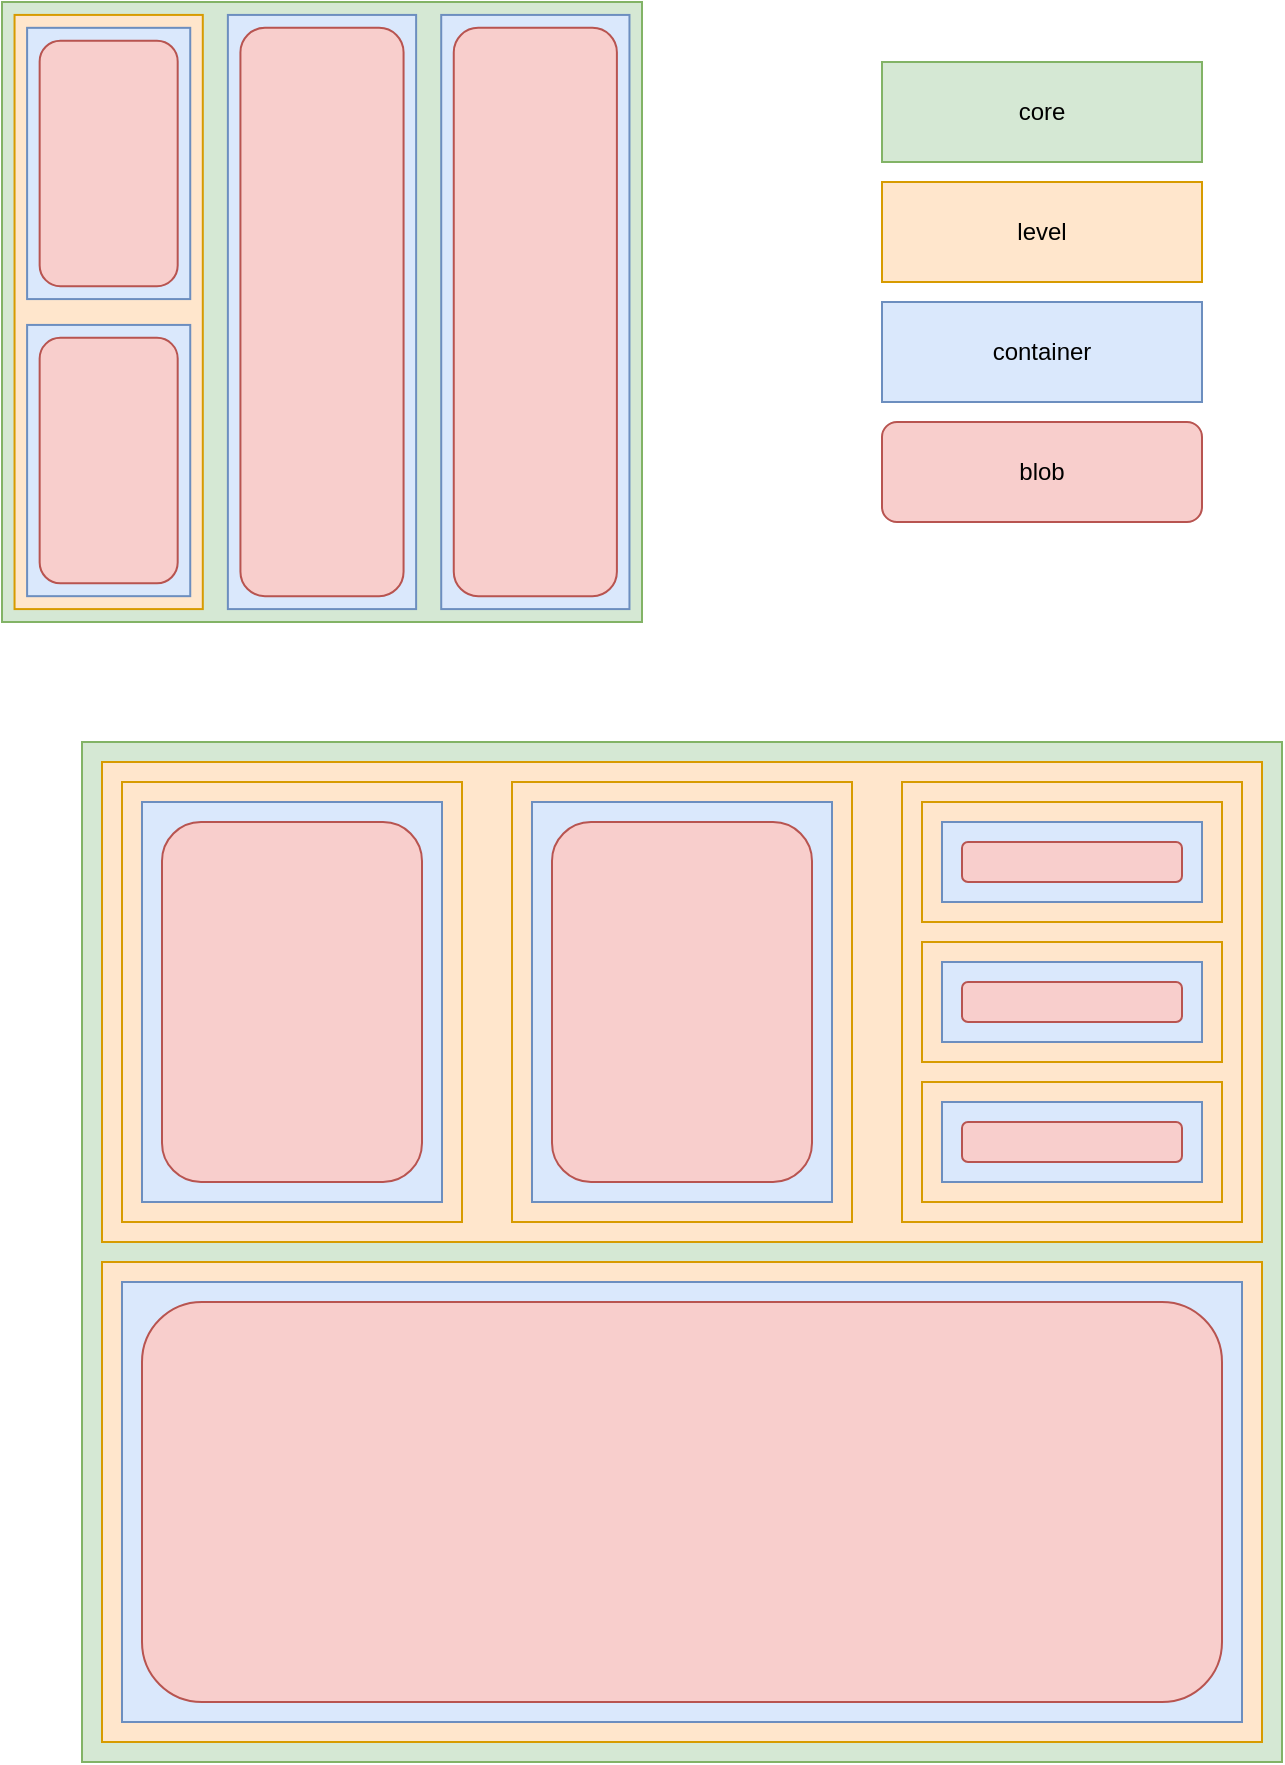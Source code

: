 <mxfile version="24.7.17">
  <diagram name="Page-1" id="ZCTMiWs0JSje96NZDpm0">
    <mxGraphModel dx="2074" dy="1098" grid="1" gridSize="10" guides="1" tooltips="1" connect="1" arrows="1" fold="1" page="1" pageScale="1" pageWidth="827" pageHeight="1169" math="0" shadow="0">
      <root>
        <mxCell id="0" />
        <mxCell id="1" parent="0" />
        <mxCell id="m0RW51oXu2SVVsjVAg_N-11" value="core" style="rounded=0;whiteSpace=wrap;html=1;fillColor=#d5e8d4;strokeColor=#82b366;" vertex="1" parent="1">
          <mxGeometry x="470" y="40" width="160" height="50" as="geometry" />
        </mxCell>
        <mxCell id="m0RW51oXu2SVVsjVAg_N-12" value="level" style="rounded=0;whiteSpace=wrap;html=1;fillColor=#ffe6cc;strokeColor=#d79b00;" vertex="1" parent="1">
          <mxGeometry x="470" y="100" width="160" height="50" as="geometry" />
        </mxCell>
        <mxCell id="m0RW51oXu2SVVsjVAg_N-13" value="container" style="rounded=0;whiteSpace=wrap;html=1;fillColor=#dae8fc;strokeColor=#6c8ebf;" vertex="1" parent="1">
          <mxGeometry x="470" y="160" width="160" height="50" as="geometry" />
        </mxCell>
        <mxCell id="m0RW51oXu2SVVsjVAg_N-14" value="blob" style="rounded=1;whiteSpace=wrap;html=1;fillColor=#f8cecc;strokeColor=#b85450;" vertex="1" parent="1">
          <mxGeometry x="470" y="220" width="160" height="50" as="geometry" />
        </mxCell>
        <mxCell id="m0RW51oXu2SVVsjVAg_N-15" value="" style="group" vertex="1" connectable="0" parent="1">
          <mxGeometry x="30" y="10" width="320" height="310" as="geometry" />
        </mxCell>
        <mxCell id="m0RW51oXu2SVVsjVAg_N-1" value="" style="rounded=0;whiteSpace=wrap;html=1;fillColor=#d5e8d4;strokeColor=#82b366;" vertex="1" parent="m0RW51oXu2SVVsjVAg_N-15">
          <mxGeometry width="320" height="310" as="geometry" />
        </mxCell>
        <mxCell id="m0RW51oXu2SVVsjVAg_N-2" value="" style="rounded=0;whiteSpace=wrap;html=1;fillColor=#ffe6cc;strokeColor=#d79b00;" vertex="1" parent="m0RW51oXu2SVVsjVAg_N-15">
          <mxGeometry x="6.275" y="6.458" width="94.118" height="297.083" as="geometry" />
        </mxCell>
        <mxCell id="m0RW51oXu2SVVsjVAg_N-3" value="" style="rounded=0;whiteSpace=wrap;html=1;fillColor=#dae8fc;strokeColor=#6c8ebf;" vertex="1" parent="m0RW51oXu2SVVsjVAg_N-15">
          <mxGeometry x="112.941" y="6.458" width="94.118" height="297.083" as="geometry" />
        </mxCell>
        <mxCell id="m0RW51oXu2SVVsjVAg_N-4" value="" style="rounded=0;whiteSpace=wrap;html=1;fillColor=#dae8fc;strokeColor=#6c8ebf;" vertex="1" parent="m0RW51oXu2SVVsjVAg_N-15">
          <mxGeometry x="219.608" y="6.458" width="94.118" height="297.083" as="geometry" />
        </mxCell>
        <mxCell id="m0RW51oXu2SVVsjVAg_N-5" value="" style="rounded=0;whiteSpace=wrap;html=1;fillColor=#dae8fc;strokeColor=#6c8ebf;" vertex="1" parent="m0RW51oXu2SVVsjVAg_N-15">
          <mxGeometry x="12.549" y="12.917" width="81.569" height="135.625" as="geometry" />
        </mxCell>
        <mxCell id="m0RW51oXu2SVVsjVAg_N-6" value="" style="rounded=0;whiteSpace=wrap;html=1;fillColor=#dae8fc;strokeColor=#6c8ebf;" vertex="1" parent="m0RW51oXu2SVVsjVAg_N-15">
          <mxGeometry x="12.549" y="161.458" width="81.569" height="135.625" as="geometry" />
        </mxCell>
        <mxCell id="m0RW51oXu2SVVsjVAg_N-7" value="" style="rounded=1;whiteSpace=wrap;html=1;fillColor=#f8cecc;strokeColor=#b85450;" vertex="1" parent="m0RW51oXu2SVVsjVAg_N-15">
          <mxGeometry x="18.824" y="19.375" width="69.02" height="122.708" as="geometry" />
        </mxCell>
        <mxCell id="m0RW51oXu2SVVsjVAg_N-8" value="" style="rounded=1;whiteSpace=wrap;html=1;fillColor=#f8cecc;strokeColor=#b85450;" vertex="1" parent="m0RW51oXu2SVVsjVAg_N-15">
          <mxGeometry x="18.824" y="167.917" width="69.02" height="122.708" as="geometry" />
        </mxCell>
        <mxCell id="m0RW51oXu2SVVsjVAg_N-9" value="" style="rounded=1;whiteSpace=wrap;html=1;fillColor=#f8cecc;strokeColor=#b85450;" vertex="1" parent="m0RW51oXu2SVVsjVAg_N-15">
          <mxGeometry x="119.216" y="12.917" width="81.569" height="284.167" as="geometry" />
        </mxCell>
        <mxCell id="m0RW51oXu2SVVsjVAg_N-10" value="" style="rounded=1;whiteSpace=wrap;html=1;fillColor=#f8cecc;strokeColor=#b85450;" vertex="1" parent="m0RW51oXu2SVVsjVAg_N-15">
          <mxGeometry x="225.882" y="12.917" width="81.569" height="284.167" as="geometry" />
        </mxCell>
        <mxCell id="m0RW51oXu2SVVsjVAg_N-42" value="" style="group" vertex="1" connectable="0" parent="1">
          <mxGeometry x="70" y="380" width="600" height="510" as="geometry" />
        </mxCell>
        <mxCell id="m0RW51oXu2SVVsjVAg_N-16" value="" style="rounded=0;whiteSpace=wrap;html=1;fillColor=#d5e8d4;strokeColor=#82b366;" vertex="1" parent="m0RW51oXu2SVVsjVAg_N-42">
          <mxGeometry width="600" height="510" as="geometry" />
        </mxCell>
        <mxCell id="m0RW51oXu2SVVsjVAg_N-18" value="" style="rounded=0;whiteSpace=wrap;html=1;fillColor=#ffe6cc;strokeColor=#d79b00;" vertex="1" parent="m0RW51oXu2SVVsjVAg_N-42">
          <mxGeometry x="10" y="10" width="580" height="240" as="geometry" />
        </mxCell>
        <mxCell id="m0RW51oXu2SVVsjVAg_N-19" value="" style="rounded=0;whiteSpace=wrap;html=1;fillColor=#ffe6cc;strokeColor=#d79b00;" vertex="1" parent="m0RW51oXu2SVVsjVAg_N-42">
          <mxGeometry x="10" y="260" width="580" height="240" as="geometry" />
        </mxCell>
        <mxCell id="m0RW51oXu2SVVsjVAg_N-20" value="" style="rounded=0;whiteSpace=wrap;html=1;fillColor=#ffe6cc;strokeColor=#d79b00;" vertex="1" parent="m0RW51oXu2SVVsjVAg_N-42">
          <mxGeometry x="20" y="20" width="170" height="220" as="geometry" />
        </mxCell>
        <mxCell id="m0RW51oXu2SVVsjVAg_N-22" value="" style="rounded=0;whiteSpace=wrap;html=1;fillColor=#ffe6cc;strokeColor=#d79b00;" vertex="1" parent="m0RW51oXu2SVVsjVAg_N-42">
          <mxGeometry x="410" y="20" width="170" height="220" as="geometry" />
        </mxCell>
        <mxCell id="m0RW51oXu2SVVsjVAg_N-24" value="" style="rounded=0;whiteSpace=wrap;html=1;fillColor=#dae8fc;strokeColor=#6c8ebf;" vertex="1" parent="m0RW51oXu2SVVsjVAg_N-42">
          <mxGeometry x="20" y="270" width="560" height="220" as="geometry" />
        </mxCell>
        <mxCell id="m0RW51oXu2SVVsjVAg_N-25" value="" style="rounded=1;whiteSpace=wrap;html=1;fillColor=#f8cecc;strokeColor=#b85450;" vertex="1" parent="m0RW51oXu2SVVsjVAg_N-42">
          <mxGeometry x="30" y="280" width="540" height="200" as="geometry" />
        </mxCell>
        <mxCell id="m0RW51oXu2SVVsjVAg_N-26" value="" style="rounded=0;whiteSpace=wrap;html=1;fillColor=#dae8fc;strokeColor=#6c8ebf;" vertex="1" parent="m0RW51oXu2SVVsjVAg_N-42">
          <mxGeometry x="30" y="30" width="150" height="200" as="geometry" />
        </mxCell>
        <mxCell id="m0RW51oXu2SVVsjVAg_N-27" value="" style="rounded=0;whiteSpace=wrap;html=1;fillColor=#ffe6cc;strokeColor=#d79b00;" vertex="1" parent="m0RW51oXu2SVVsjVAg_N-42">
          <mxGeometry x="420" y="30" width="150" height="60" as="geometry" />
        </mxCell>
        <mxCell id="m0RW51oXu2SVVsjVAg_N-28" value="" style="rounded=0;whiteSpace=wrap;html=1;fillColor=#ffe6cc;strokeColor=#d79b00;" vertex="1" parent="m0RW51oXu2SVVsjVAg_N-42">
          <mxGeometry x="420" y="100" width="150" height="60" as="geometry" />
        </mxCell>
        <mxCell id="m0RW51oXu2SVVsjVAg_N-29" value="" style="rounded=0;whiteSpace=wrap;html=1;fillColor=#ffe6cc;strokeColor=#d79b00;" vertex="1" parent="m0RW51oXu2SVVsjVAg_N-42">
          <mxGeometry x="420" y="170" width="150" height="60" as="geometry" />
        </mxCell>
        <mxCell id="m0RW51oXu2SVVsjVAg_N-31" value="" style="rounded=0;whiteSpace=wrap;html=1;fillColor=#dae8fc;strokeColor=#6c8ebf;" vertex="1" parent="m0RW51oXu2SVVsjVAg_N-42">
          <mxGeometry x="430" y="40" width="130" height="40" as="geometry" />
        </mxCell>
        <mxCell id="m0RW51oXu2SVVsjVAg_N-32" value="" style="rounded=0;whiteSpace=wrap;html=1;fillColor=#dae8fc;strokeColor=#6c8ebf;" vertex="1" parent="m0RW51oXu2SVVsjVAg_N-42">
          <mxGeometry x="430" y="110" width="130" height="40" as="geometry" />
        </mxCell>
        <mxCell id="m0RW51oXu2SVVsjVAg_N-33" value="" style="rounded=0;whiteSpace=wrap;html=1;fillColor=#dae8fc;strokeColor=#6c8ebf;" vertex="1" parent="m0RW51oXu2SVVsjVAg_N-42">
          <mxGeometry x="430" y="180" width="130" height="40" as="geometry" />
        </mxCell>
        <mxCell id="m0RW51oXu2SVVsjVAg_N-34" value="" style="rounded=1;whiteSpace=wrap;html=1;fillColor=#f8cecc;strokeColor=#b85450;" vertex="1" parent="m0RW51oXu2SVVsjVAg_N-42">
          <mxGeometry x="40" y="40" width="130" height="180" as="geometry" />
        </mxCell>
        <mxCell id="m0RW51oXu2SVVsjVAg_N-36" value="" style="rounded=0;whiteSpace=wrap;html=1;fillColor=#ffe6cc;strokeColor=#d79b00;" vertex="1" parent="m0RW51oXu2SVVsjVAg_N-42">
          <mxGeometry x="215" y="20" width="170" height="220" as="geometry" />
        </mxCell>
        <mxCell id="m0RW51oXu2SVVsjVAg_N-37" value="" style="rounded=0;whiteSpace=wrap;html=1;fillColor=#dae8fc;strokeColor=#6c8ebf;" vertex="1" parent="m0RW51oXu2SVVsjVAg_N-42">
          <mxGeometry x="225" y="30" width="150" height="200" as="geometry" />
        </mxCell>
        <mxCell id="m0RW51oXu2SVVsjVAg_N-38" value="" style="rounded=1;whiteSpace=wrap;html=1;fillColor=#f8cecc;strokeColor=#b85450;" vertex="1" parent="m0RW51oXu2SVVsjVAg_N-42">
          <mxGeometry x="235" y="40" width="130" height="180" as="geometry" />
        </mxCell>
        <mxCell id="m0RW51oXu2SVVsjVAg_N-39" value="" style="rounded=1;whiteSpace=wrap;html=1;fillColor=#f8cecc;strokeColor=#b85450;" vertex="1" parent="m0RW51oXu2SVVsjVAg_N-42">
          <mxGeometry x="440" y="50" width="110" height="20" as="geometry" />
        </mxCell>
        <mxCell id="m0RW51oXu2SVVsjVAg_N-40" value="" style="rounded=1;whiteSpace=wrap;html=1;fillColor=#f8cecc;strokeColor=#b85450;" vertex="1" parent="m0RW51oXu2SVVsjVAg_N-42">
          <mxGeometry x="440" y="120" width="110" height="20" as="geometry" />
        </mxCell>
        <mxCell id="m0RW51oXu2SVVsjVAg_N-41" value="" style="rounded=1;whiteSpace=wrap;html=1;fillColor=#f8cecc;strokeColor=#b85450;" vertex="1" parent="m0RW51oXu2SVVsjVAg_N-42">
          <mxGeometry x="440" y="190" width="110" height="20" as="geometry" />
        </mxCell>
      </root>
    </mxGraphModel>
  </diagram>
</mxfile>
